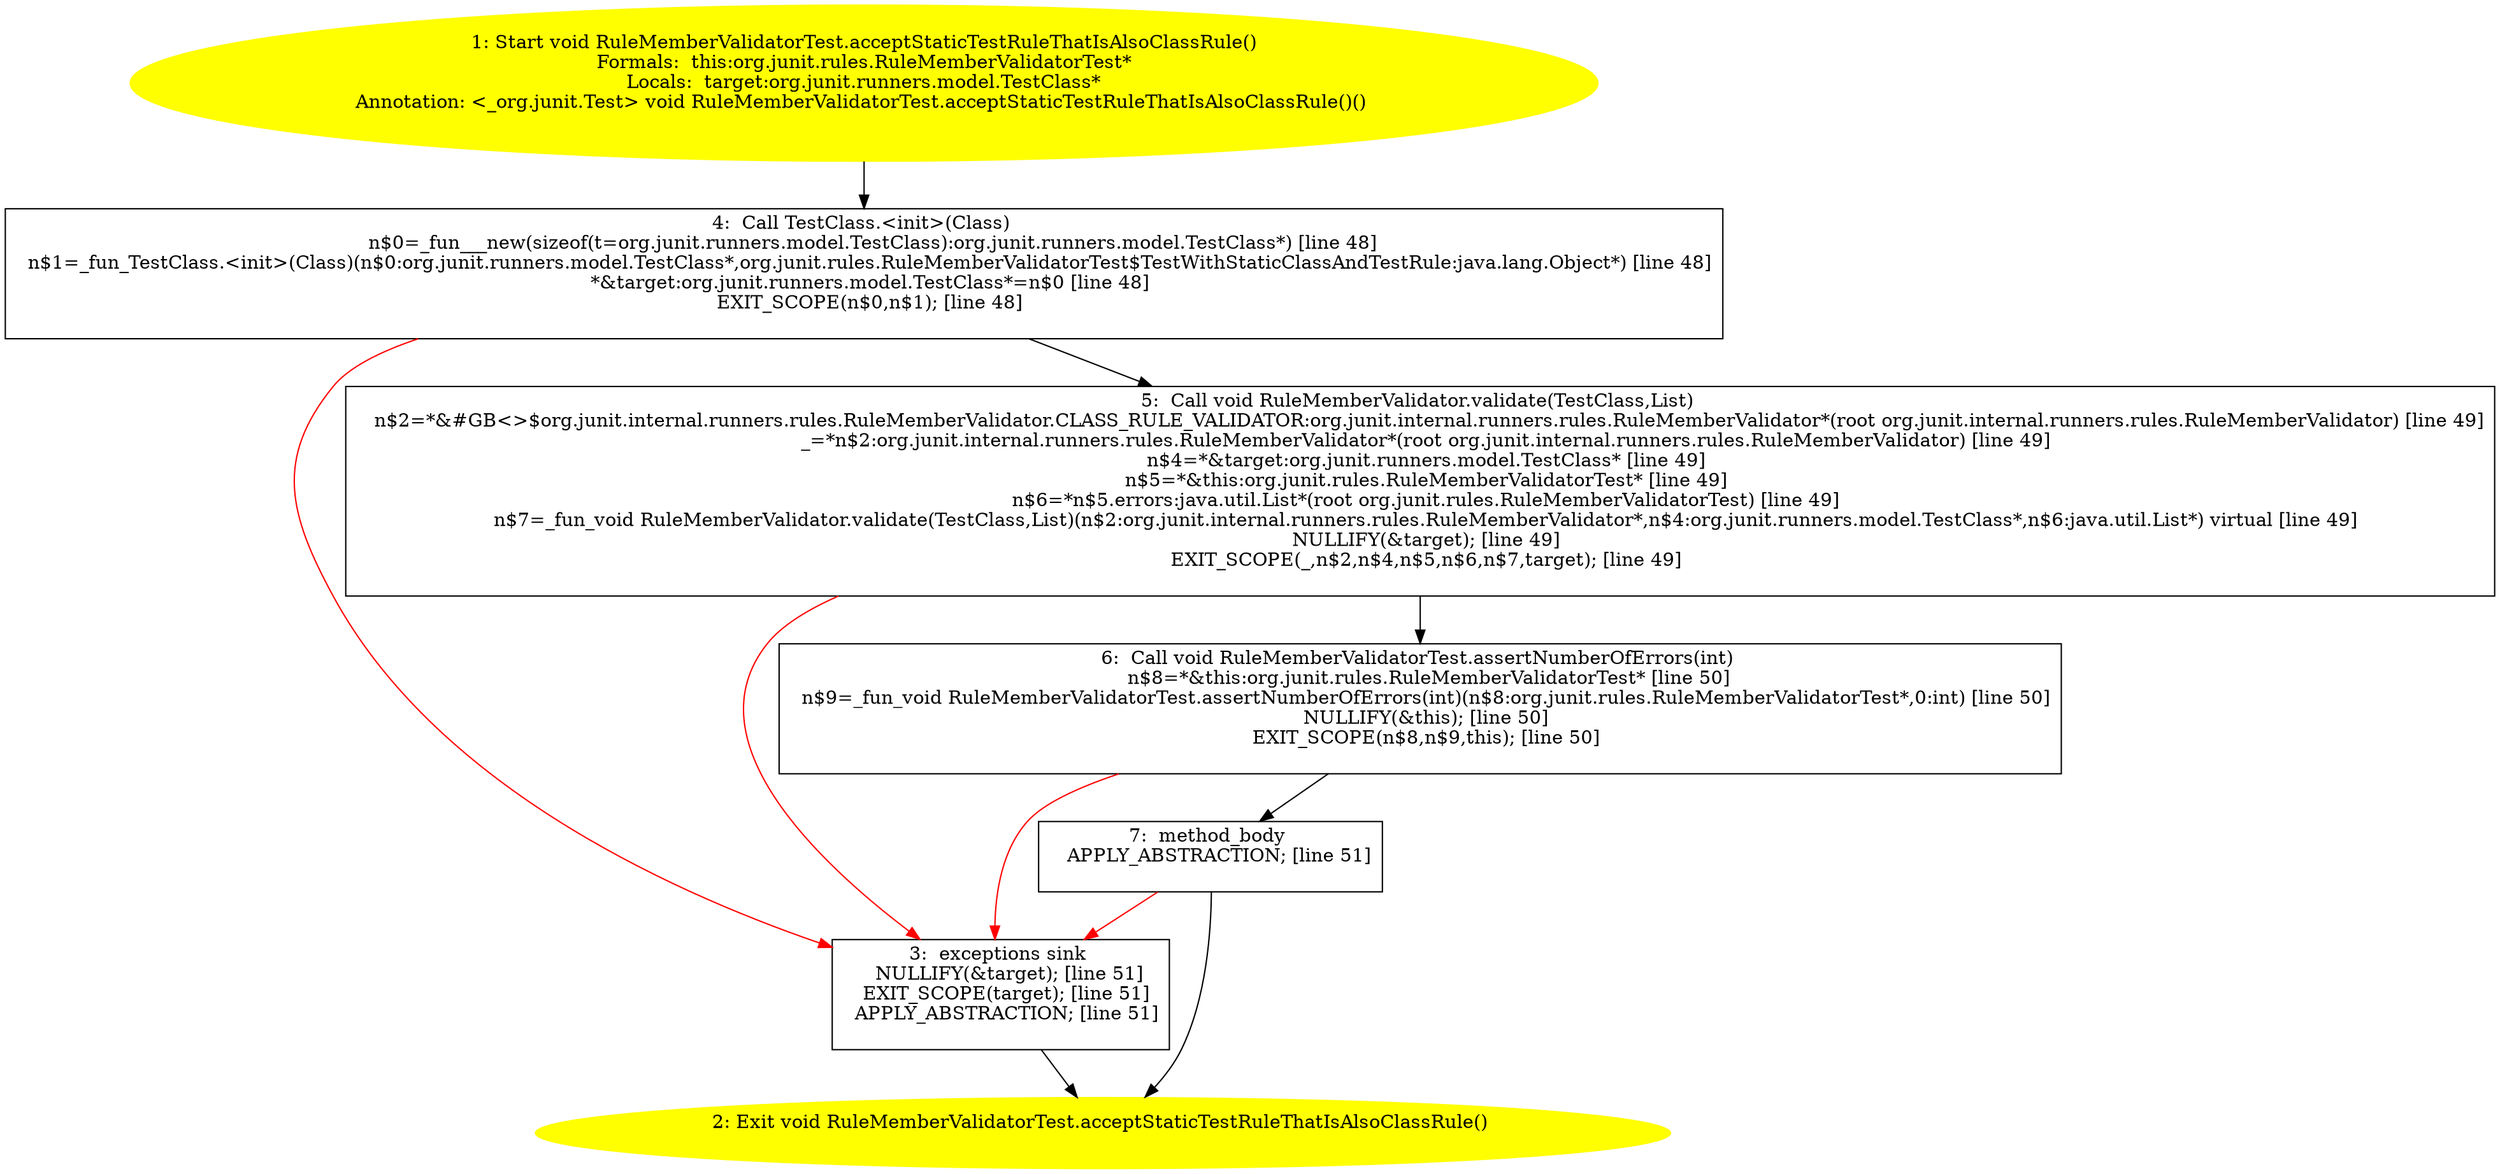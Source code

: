 /* @generated */
digraph cfg {
"org.junit.rules.RuleMemberValidatorTest.acceptStaticTestRuleThatIsAlsoClassRule():void.828aa76220d71f9506b46326884d987a_1" [label="1: Start void RuleMemberValidatorTest.acceptStaticTestRuleThatIsAlsoClassRule()\nFormals:  this:org.junit.rules.RuleMemberValidatorTest*\nLocals:  target:org.junit.runners.model.TestClass*\nAnnotation: <_org.junit.Test> void RuleMemberValidatorTest.acceptStaticTestRuleThatIsAlsoClassRule()() \n  " color=yellow style=filled]
	

	 "org.junit.rules.RuleMemberValidatorTest.acceptStaticTestRuleThatIsAlsoClassRule():void.828aa76220d71f9506b46326884d987a_1" -> "org.junit.rules.RuleMemberValidatorTest.acceptStaticTestRuleThatIsAlsoClassRule():void.828aa76220d71f9506b46326884d987a_4" ;
"org.junit.rules.RuleMemberValidatorTest.acceptStaticTestRuleThatIsAlsoClassRule():void.828aa76220d71f9506b46326884d987a_2" [label="2: Exit void RuleMemberValidatorTest.acceptStaticTestRuleThatIsAlsoClassRule() \n  " color=yellow style=filled]
	

"org.junit.rules.RuleMemberValidatorTest.acceptStaticTestRuleThatIsAlsoClassRule():void.828aa76220d71f9506b46326884d987a_3" [label="3:  exceptions sink \n   NULLIFY(&target); [line 51]\n  EXIT_SCOPE(target); [line 51]\n  APPLY_ABSTRACTION; [line 51]\n " shape="box"]
	

	 "org.junit.rules.RuleMemberValidatorTest.acceptStaticTestRuleThatIsAlsoClassRule():void.828aa76220d71f9506b46326884d987a_3" -> "org.junit.rules.RuleMemberValidatorTest.acceptStaticTestRuleThatIsAlsoClassRule():void.828aa76220d71f9506b46326884d987a_2" ;
"org.junit.rules.RuleMemberValidatorTest.acceptStaticTestRuleThatIsAlsoClassRule():void.828aa76220d71f9506b46326884d987a_4" [label="4:  Call TestClass.<init>(Class) \n   n$0=_fun___new(sizeof(t=org.junit.runners.model.TestClass):org.junit.runners.model.TestClass*) [line 48]\n  n$1=_fun_TestClass.<init>(Class)(n$0:org.junit.runners.model.TestClass*,org.junit.rules.RuleMemberValidatorTest$TestWithStaticClassAndTestRule:java.lang.Object*) [line 48]\n  *&target:org.junit.runners.model.TestClass*=n$0 [line 48]\n  EXIT_SCOPE(n$0,n$1); [line 48]\n " shape="box"]
	

	 "org.junit.rules.RuleMemberValidatorTest.acceptStaticTestRuleThatIsAlsoClassRule():void.828aa76220d71f9506b46326884d987a_4" -> "org.junit.rules.RuleMemberValidatorTest.acceptStaticTestRuleThatIsAlsoClassRule():void.828aa76220d71f9506b46326884d987a_5" ;
	 "org.junit.rules.RuleMemberValidatorTest.acceptStaticTestRuleThatIsAlsoClassRule():void.828aa76220d71f9506b46326884d987a_4" -> "org.junit.rules.RuleMemberValidatorTest.acceptStaticTestRuleThatIsAlsoClassRule():void.828aa76220d71f9506b46326884d987a_3" [color="red" ];
"org.junit.rules.RuleMemberValidatorTest.acceptStaticTestRuleThatIsAlsoClassRule():void.828aa76220d71f9506b46326884d987a_5" [label="5:  Call void RuleMemberValidator.validate(TestClass,List) \n   n$2=*&#GB<>$org.junit.internal.runners.rules.RuleMemberValidator.CLASS_RULE_VALIDATOR:org.junit.internal.runners.rules.RuleMemberValidator*(root org.junit.internal.runners.rules.RuleMemberValidator) [line 49]\n  _=*n$2:org.junit.internal.runners.rules.RuleMemberValidator*(root org.junit.internal.runners.rules.RuleMemberValidator) [line 49]\n  n$4=*&target:org.junit.runners.model.TestClass* [line 49]\n  n$5=*&this:org.junit.rules.RuleMemberValidatorTest* [line 49]\n  n$6=*n$5.errors:java.util.List*(root org.junit.rules.RuleMemberValidatorTest) [line 49]\n  n$7=_fun_void RuleMemberValidator.validate(TestClass,List)(n$2:org.junit.internal.runners.rules.RuleMemberValidator*,n$4:org.junit.runners.model.TestClass*,n$6:java.util.List*) virtual [line 49]\n  NULLIFY(&target); [line 49]\n  EXIT_SCOPE(_,n$2,n$4,n$5,n$6,n$7,target); [line 49]\n " shape="box"]
	

	 "org.junit.rules.RuleMemberValidatorTest.acceptStaticTestRuleThatIsAlsoClassRule():void.828aa76220d71f9506b46326884d987a_5" -> "org.junit.rules.RuleMemberValidatorTest.acceptStaticTestRuleThatIsAlsoClassRule():void.828aa76220d71f9506b46326884d987a_6" ;
	 "org.junit.rules.RuleMemberValidatorTest.acceptStaticTestRuleThatIsAlsoClassRule():void.828aa76220d71f9506b46326884d987a_5" -> "org.junit.rules.RuleMemberValidatorTest.acceptStaticTestRuleThatIsAlsoClassRule():void.828aa76220d71f9506b46326884d987a_3" [color="red" ];
"org.junit.rules.RuleMemberValidatorTest.acceptStaticTestRuleThatIsAlsoClassRule():void.828aa76220d71f9506b46326884d987a_6" [label="6:  Call void RuleMemberValidatorTest.assertNumberOfErrors(int) \n   n$8=*&this:org.junit.rules.RuleMemberValidatorTest* [line 50]\n  n$9=_fun_void RuleMemberValidatorTest.assertNumberOfErrors(int)(n$8:org.junit.rules.RuleMemberValidatorTest*,0:int) [line 50]\n  NULLIFY(&this); [line 50]\n  EXIT_SCOPE(n$8,n$9,this); [line 50]\n " shape="box"]
	

	 "org.junit.rules.RuleMemberValidatorTest.acceptStaticTestRuleThatIsAlsoClassRule():void.828aa76220d71f9506b46326884d987a_6" -> "org.junit.rules.RuleMemberValidatorTest.acceptStaticTestRuleThatIsAlsoClassRule():void.828aa76220d71f9506b46326884d987a_7" ;
	 "org.junit.rules.RuleMemberValidatorTest.acceptStaticTestRuleThatIsAlsoClassRule():void.828aa76220d71f9506b46326884d987a_6" -> "org.junit.rules.RuleMemberValidatorTest.acceptStaticTestRuleThatIsAlsoClassRule():void.828aa76220d71f9506b46326884d987a_3" [color="red" ];
"org.junit.rules.RuleMemberValidatorTest.acceptStaticTestRuleThatIsAlsoClassRule():void.828aa76220d71f9506b46326884d987a_7" [label="7:  method_body \n   APPLY_ABSTRACTION; [line 51]\n " shape="box"]
	

	 "org.junit.rules.RuleMemberValidatorTest.acceptStaticTestRuleThatIsAlsoClassRule():void.828aa76220d71f9506b46326884d987a_7" -> "org.junit.rules.RuleMemberValidatorTest.acceptStaticTestRuleThatIsAlsoClassRule():void.828aa76220d71f9506b46326884d987a_2" ;
	 "org.junit.rules.RuleMemberValidatorTest.acceptStaticTestRuleThatIsAlsoClassRule():void.828aa76220d71f9506b46326884d987a_7" -> "org.junit.rules.RuleMemberValidatorTest.acceptStaticTestRuleThatIsAlsoClassRule():void.828aa76220d71f9506b46326884d987a_3" [color="red" ];
}
